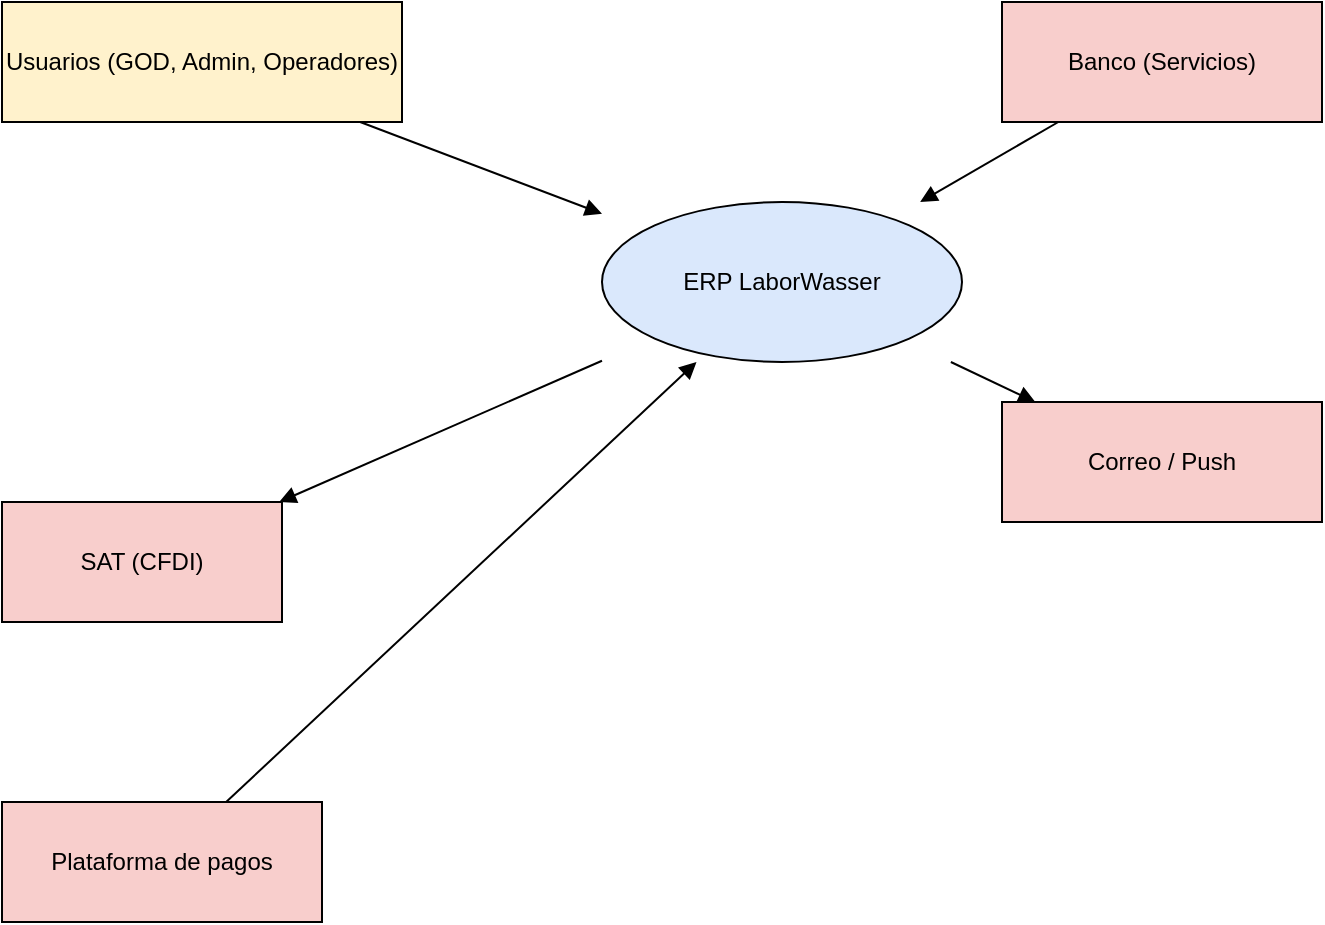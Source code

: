 <?xml version="1.0" encoding="UTF-8"?>
<mxfile>
  <diagram name="Contexto ERP LaborWasser" id="1">
    <mxGraphModel dx="1226" dy="683" grid="1" gridSize="10" guides="1" tooltips="1" connect="1" arrows="1" fold="1" page="1" pageScale="1" pageWidth="827" pageHeight="1169">
      <root>
        <mxCell id="0"/>
        <mxCell id="1" parent="0"/>

        <!-- Sistema ERP -->
        <mxCell id="2" value="ERP LaborWasser" style="shape=ellipse;whiteSpace=wrap;html=1;fillColor=#dae8fc;" vertex="1" parent="1">
          <mxGeometry x="400" y="200" width="180" height="80" as="geometry"/>
        </mxCell>

        <!-- Usuarios -->
        <mxCell id="3" value="Usuarios (GOD, Admin, Operadores)" style="shape=rectangle;whiteSpace=wrap;html=1;fillColor=#fff2cc;" vertex="1" parent="1">
          <mxGeometry x="100" y="100" width="200" height="60" as="geometry"/>
        </mxCell>
        <mxCell id="4" style="endArrow=block;html=1;" edge="1" parent="1" source="3" target="2">
          <mxGeometry relative="1" as="geometry"/>
        </mxCell>

        <!-- SAT -->
        <mxCell id="5" value="SAT (CFDI)" style="shape=rectangle;whiteSpace=wrap;html=1;fillColor=#f8cecc;" vertex="1" parent="1">
          <mxGeometry x="100" y="350" width="140" height="60" as="geometry"/>
        </mxCell>
        <mxCell id="6" style="endArrow=block;html=1;" edge="1" parent="1" source="2" target="5">
          <mxGeometry relative="1" as="geometry"/>
        </mxCell>

        <!-- Banco -->
        <mxCell id="7" value="Banco (Servicios)" style="shape=rectangle;whiteSpace=wrap;html=1;fillColor=#f8cecc;" vertex="1" parent="1">
          <mxGeometry x="600" y="100" width="160" height="60" as="geometry"/>
        </mxCell>
        <mxCell id="8" style="endArrow=block;html=1;" edge="1" parent="1" source="7" target="2">
          <mxGeometry relative="1" as="geometry"/>
        </mxCell>

        <!-- Correo / Notificaciones -->
        <mxCell id="9" value="Correo / Push" style="shape=rectangle;whiteSpace=wrap;html=1;fillColor=#f8cecc;" vertex="1" parent="1">
          <mxGeometry x="600" y="300" width="160" height="60" as="geometry"/>
        </mxCell>
        <mxCell id="10" style="endArrow=block;html=1;" edge="1" parent="1" source="2" target="9">
          <mxGeometry relative="1" as="geometry"/>
        </mxCell>

        <!-- Pagos -->
        <mxCell id="11" value="Plataforma de pagos" style="shape=rectangle;whiteSpace=wrap;html=1;fillColor=#f8cecc;" vertex="1" parent="1">
          <mxGeometry x="100" y="500" width="160" height="60" as="geometry"/>
        </mxCell>
        <mxCell id="12" style="endArrow=block;html=1;" edge="1" parent="1" source="11" target="2">
          <mxGeometry relative="1" as="geometry"/>
        </mxCell>

      </root>
    </mxGraphModel>
  </diagram>
</mxfile>
